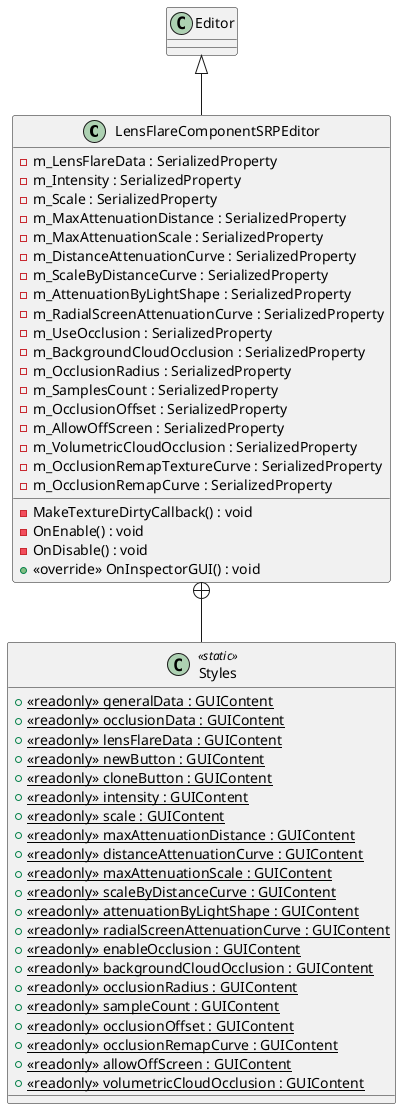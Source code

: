 @startuml
class LensFlareComponentSRPEditor {
    - m_LensFlareData : SerializedProperty
    - m_Intensity : SerializedProperty
    - m_Scale : SerializedProperty
    - m_MaxAttenuationDistance : SerializedProperty
    - m_MaxAttenuationScale : SerializedProperty
    - m_DistanceAttenuationCurve : SerializedProperty
    - m_ScaleByDistanceCurve : SerializedProperty
    - m_AttenuationByLightShape : SerializedProperty
    - m_RadialScreenAttenuationCurve : SerializedProperty
    - m_UseOcclusion : SerializedProperty
    - m_BackgroundCloudOcclusion : SerializedProperty
    - m_OcclusionRadius : SerializedProperty
    - m_SamplesCount : SerializedProperty
    - m_OcclusionOffset : SerializedProperty
    - m_AllowOffScreen : SerializedProperty
    - m_VolumetricCloudOcclusion : SerializedProperty
    - m_OcclusionRemapTextureCurve : SerializedProperty
    - m_OcclusionRemapCurve : SerializedProperty
    - MakeTextureDirtyCallback() : void
    - OnEnable() : void
    - OnDisable() : void
    + <<override>> OnInspectorGUI() : void
}
class Styles <<static>> {
    {static} + <<readonly>> generalData : GUIContent
    {static} + <<readonly>> occlusionData : GUIContent
    {static} + <<readonly>> lensFlareData : GUIContent
    {static} + <<readonly>> newButton : GUIContent
    {static} + <<readonly>> cloneButton : GUIContent
    {static} + <<readonly>> intensity : GUIContent
    {static} + <<readonly>> scale : GUIContent
    {static} + <<readonly>> maxAttenuationDistance : GUIContent
    {static} + <<readonly>> distanceAttenuationCurve : GUIContent
    {static} + <<readonly>> maxAttenuationScale : GUIContent
    {static} + <<readonly>> scaleByDistanceCurve : GUIContent
    {static} + <<readonly>> attenuationByLightShape : GUIContent
    {static} + <<readonly>> radialScreenAttenuationCurve : GUIContent
    {static} + <<readonly>> enableOcclusion : GUIContent
    {static} + <<readonly>> backgroundCloudOcclusion : GUIContent
    {static} + <<readonly>> occlusionRadius : GUIContent
    {static} + <<readonly>> sampleCount : GUIContent
    {static} + <<readonly>> occlusionOffset : GUIContent
    {static} + <<readonly>> occlusionRemapCurve : GUIContent
    {static} + <<readonly>> allowOffScreen : GUIContent
    {static} + <<readonly>> volumetricCloudOcclusion : GUIContent
}
Editor <|-- LensFlareComponentSRPEditor
LensFlareComponentSRPEditor +-- Styles
@enduml
